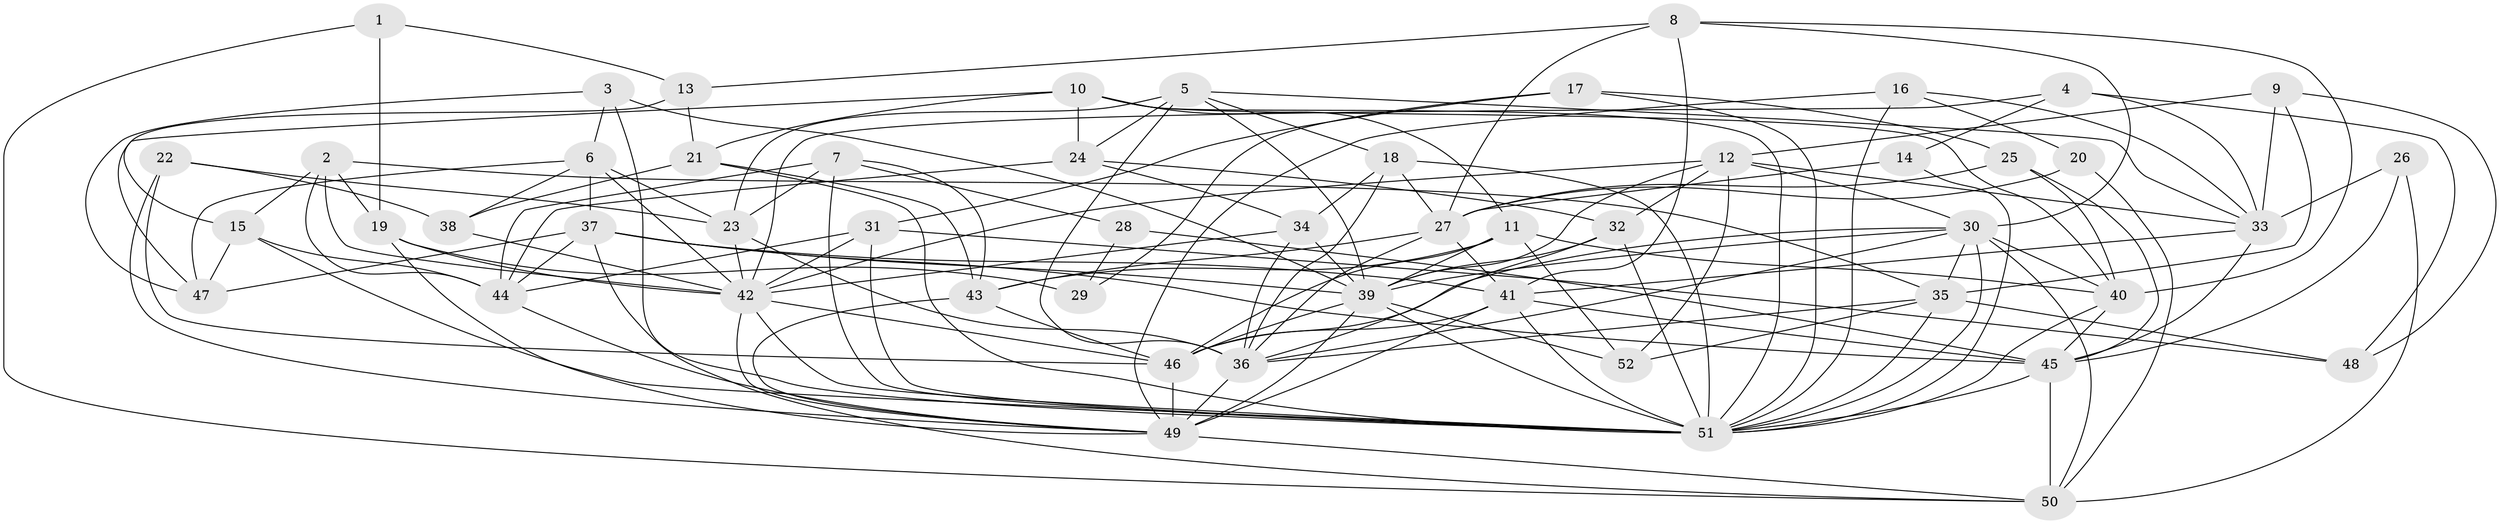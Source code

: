 // original degree distribution, {3: 0.26356589147286824, 2: 0.11627906976744186, 5: 0.21705426356589147, 4: 0.2868217054263566, 6: 0.08527131782945736, 7: 0.023255813953488372, 9: 0.007751937984496124}
// Generated by graph-tools (version 1.1) at 2025/37/03/04/25 23:37:04]
// undirected, 52 vertices, 156 edges
graph export_dot {
  node [color=gray90,style=filled];
  1;
  2;
  3;
  4;
  5;
  6;
  7;
  8;
  9;
  10;
  11;
  12;
  13;
  14;
  15;
  16;
  17;
  18;
  19;
  20;
  21;
  22;
  23;
  24;
  25;
  26;
  27;
  28;
  29;
  30;
  31;
  32;
  33;
  34;
  35;
  36;
  37;
  38;
  39;
  40;
  41;
  42;
  43;
  44;
  45;
  46;
  47;
  48;
  49;
  50;
  51;
  52;
  1 -- 13 [weight=1.0];
  1 -- 19 [weight=1.0];
  1 -- 50 [weight=1.0];
  2 -- 15 [weight=1.0];
  2 -- 19 [weight=1.0];
  2 -- 35 [weight=1.0];
  2 -- 42 [weight=1.0];
  2 -- 44 [weight=1.0];
  3 -- 6 [weight=1.0];
  3 -- 39 [weight=1.0];
  3 -- 47 [weight=1.0];
  3 -- 51 [weight=1.0];
  4 -- 14 [weight=1.0];
  4 -- 33 [weight=1.0];
  4 -- 42 [weight=1.0];
  4 -- 48 [weight=1.0];
  5 -- 18 [weight=1.0];
  5 -- 23 [weight=1.0];
  5 -- 24 [weight=1.0];
  5 -- 33 [weight=1.0];
  5 -- 36 [weight=1.0];
  5 -- 39 [weight=1.0];
  6 -- 23 [weight=1.0];
  6 -- 37 [weight=2.0];
  6 -- 38 [weight=1.0];
  6 -- 42 [weight=1.0];
  6 -- 47 [weight=1.0];
  7 -- 23 [weight=1.0];
  7 -- 28 [weight=1.0];
  7 -- 43 [weight=1.0];
  7 -- 44 [weight=3.0];
  7 -- 51 [weight=1.0];
  8 -- 13 [weight=1.0];
  8 -- 27 [weight=1.0];
  8 -- 30 [weight=1.0];
  8 -- 40 [weight=1.0];
  8 -- 41 [weight=1.0];
  9 -- 12 [weight=1.0];
  9 -- 33 [weight=2.0];
  9 -- 35 [weight=1.0];
  9 -- 48 [weight=1.0];
  10 -- 11 [weight=1.0];
  10 -- 21 [weight=1.0];
  10 -- 24 [weight=2.0];
  10 -- 40 [weight=1.0];
  10 -- 47 [weight=1.0];
  10 -- 51 [weight=1.0];
  11 -- 39 [weight=1.0];
  11 -- 40 [weight=1.0];
  11 -- 43 [weight=2.0];
  11 -- 46 [weight=1.0];
  11 -- 52 [weight=1.0];
  12 -- 30 [weight=1.0];
  12 -- 32 [weight=1.0];
  12 -- 33 [weight=1.0];
  12 -- 39 [weight=1.0];
  12 -- 42 [weight=1.0];
  12 -- 52 [weight=1.0];
  13 -- 15 [weight=1.0];
  13 -- 21 [weight=1.0];
  14 -- 27 [weight=1.0];
  14 -- 51 [weight=1.0];
  15 -- 44 [weight=1.0];
  15 -- 47 [weight=1.0];
  15 -- 51 [weight=1.0];
  16 -- 20 [weight=1.0];
  16 -- 33 [weight=1.0];
  16 -- 49 [weight=1.0];
  16 -- 51 [weight=1.0];
  17 -- 25 [weight=1.0];
  17 -- 29 [weight=1.0];
  17 -- 31 [weight=1.0];
  17 -- 51 [weight=1.0];
  18 -- 27 [weight=1.0];
  18 -- 34 [weight=1.0];
  18 -- 36 [weight=1.0];
  18 -- 51 [weight=1.0];
  19 -- 29 [weight=1.0];
  19 -- 42 [weight=1.0];
  19 -- 49 [weight=1.0];
  20 -- 27 [weight=2.0];
  20 -- 50 [weight=1.0];
  21 -- 38 [weight=1.0];
  21 -- 43 [weight=1.0];
  21 -- 51 [weight=1.0];
  22 -- 23 [weight=1.0];
  22 -- 38 [weight=1.0];
  22 -- 46 [weight=1.0];
  22 -- 49 [weight=2.0];
  23 -- 36 [weight=2.0];
  23 -- 42 [weight=1.0];
  24 -- 32 [weight=1.0];
  24 -- 34 [weight=1.0];
  24 -- 44 [weight=1.0];
  25 -- 27 [weight=1.0];
  25 -- 40 [weight=2.0];
  25 -- 45 [weight=1.0];
  26 -- 33 [weight=1.0];
  26 -- 45 [weight=1.0];
  26 -- 50 [weight=1.0];
  27 -- 36 [weight=1.0];
  27 -- 41 [weight=1.0];
  27 -- 43 [weight=1.0];
  28 -- 29 [weight=1.0];
  28 -- 45 [weight=1.0];
  30 -- 35 [weight=1.0];
  30 -- 36 [weight=1.0];
  30 -- 39 [weight=1.0];
  30 -- 40 [weight=1.0];
  30 -- 46 [weight=1.0];
  30 -- 50 [weight=2.0];
  30 -- 51 [weight=1.0];
  31 -- 42 [weight=1.0];
  31 -- 44 [weight=1.0];
  31 -- 48 [weight=1.0];
  31 -- 51 [weight=1.0];
  32 -- 36 [weight=1.0];
  32 -- 39 [weight=1.0];
  32 -- 51 [weight=1.0];
  33 -- 41 [weight=1.0];
  33 -- 45 [weight=3.0];
  34 -- 36 [weight=1.0];
  34 -- 39 [weight=2.0];
  34 -- 42 [weight=1.0];
  35 -- 36 [weight=1.0];
  35 -- 48 [weight=1.0];
  35 -- 51 [weight=1.0];
  35 -- 52 [weight=1.0];
  36 -- 49 [weight=2.0];
  37 -- 39 [weight=1.0];
  37 -- 41 [weight=1.0];
  37 -- 44 [weight=1.0];
  37 -- 45 [weight=1.0];
  37 -- 47 [weight=1.0];
  37 -- 50 [weight=1.0];
  38 -- 42 [weight=1.0];
  39 -- 46 [weight=1.0];
  39 -- 49 [weight=1.0];
  39 -- 51 [weight=1.0];
  39 -- 52 [weight=1.0];
  40 -- 45 [weight=1.0];
  40 -- 51 [weight=1.0];
  41 -- 45 [weight=1.0];
  41 -- 46 [weight=1.0];
  41 -- 49 [weight=2.0];
  41 -- 51 [weight=2.0];
  42 -- 46 [weight=1.0];
  42 -- 49 [weight=1.0];
  42 -- 51 [weight=1.0];
  43 -- 46 [weight=1.0];
  43 -- 49 [weight=1.0];
  44 -- 49 [weight=1.0];
  45 -- 50 [weight=1.0];
  45 -- 51 [weight=1.0];
  46 -- 49 [weight=1.0];
  49 -- 50 [weight=2.0];
}
